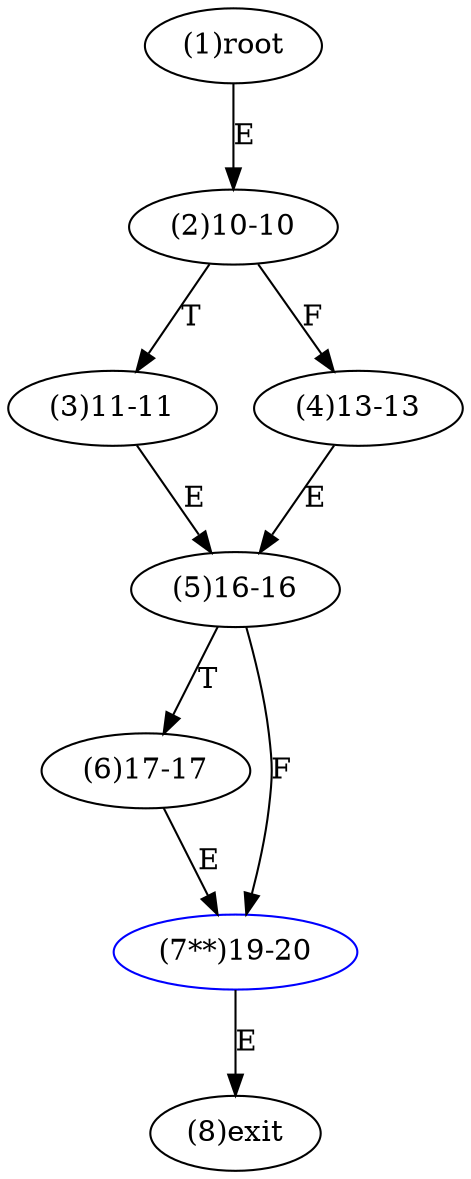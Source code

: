 digraph "" { 
1[ label="(1)root"];
2[ label="(2)10-10"];
3[ label="(3)11-11"];
4[ label="(4)13-13"];
5[ label="(5)16-16"];
6[ label="(6)17-17"];
7[ label="(7**)19-20",color=blue];
8[ label="(8)exit"];
1->2[ label="E"];
2->4[ label="F"];
2->3[ label="T"];
3->5[ label="E"];
4->5[ label="E"];
5->7[ label="F"];
5->6[ label="T"];
6->7[ label="E"];
7->8[ label="E"];
}